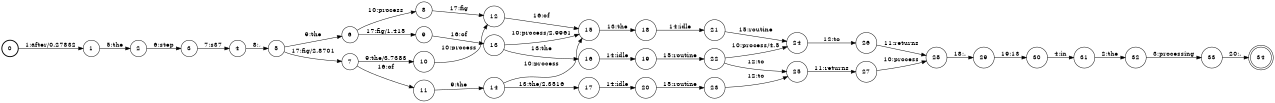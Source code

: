 digraph FST {
rankdir = LR;
size = "8.5,11";
label = "";
center = 1;
orientation = Portrait;
ranksep = "0.4";
nodesep = "0.25";
0 [label = "0", shape = circle, style = bold, fontsize = 14]
	0 -> 1 [label = "1:after/0.27832", fontsize = 14];
1 [label = "1", shape = circle, style = solid, fontsize = 14]
	1 -> 2 [label = "5:the", fontsize = 14];
2 [label = "2", shape = circle, style = solid, fontsize = 14]
	2 -> 3 [label = "6:step", fontsize = 14];
3 [label = "3", shape = circle, style = solid, fontsize = 14]
	3 -> 4 [label = "7:s37", fontsize = 14];
4 [label = "4", shape = circle, style = solid, fontsize = 14]
	4 -> 5 [label = "8:,", fontsize = 14];
5 [label = "5", shape = circle, style = solid, fontsize = 14]
	5 -> 6 [label = "9:the", fontsize = 14];
	5 -> 7 [label = "17:fig/2.8701", fontsize = 14];
6 [label = "6", shape = circle, style = solid, fontsize = 14]
	6 -> 8 [label = "10:process", fontsize = 14];
	6 -> 9 [label = "17:fig/1.415", fontsize = 14];
7 [label = "7", shape = circle, style = solid, fontsize = 14]
	7 -> 10 [label = "9:the/3.7383", fontsize = 14];
	7 -> 11 [label = "16:of", fontsize = 14];
8 [label = "8", shape = circle, style = solid, fontsize = 14]
	8 -> 12 [label = "17:fig", fontsize = 14];
9 [label = "9", shape = circle, style = solid, fontsize = 14]
	9 -> 13 [label = "16:of", fontsize = 14];
10 [label = "10", shape = circle, style = solid, fontsize = 14]
	10 -> 12 [label = "10:process", fontsize = 14];
11 [label = "11", shape = circle, style = solid, fontsize = 14]
	11 -> 14 [label = "9:the", fontsize = 14];
12 [label = "12", shape = circle, style = solid, fontsize = 14]
	12 -> 15 [label = "16:of", fontsize = 14];
13 [label = "13", shape = circle, style = solid, fontsize = 14]
	13 -> 16 [label = "13:the", fontsize = 14];
	13 -> 15 [label = "10:process/2.9961", fontsize = 14];
14 [label = "14", shape = circle, style = solid, fontsize = 14]
	14 -> 17 [label = "13:the/2.3516", fontsize = 14];
	14 -> 15 [label = "10:process", fontsize = 14];
15 [label = "15", shape = circle, style = solid, fontsize = 14]
	15 -> 18 [label = "13:the", fontsize = 14];
16 [label = "16", shape = circle, style = solid, fontsize = 14]
	16 -> 19 [label = "14:idle", fontsize = 14];
17 [label = "17", shape = circle, style = solid, fontsize = 14]
	17 -> 20 [label = "14:idle", fontsize = 14];
18 [label = "18", shape = circle, style = solid, fontsize = 14]
	18 -> 21 [label = "14:idle", fontsize = 14];
19 [label = "19", shape = circle, style = solid, fontsize = 14]
	19 -> 22 [label = "15:routine", fontsize = 14];
20 [label = "20", shape = circle, style = solid, fontsize = 14]
	20 -> 23 [label = "15:routine", fontsize = 14];
21 [label = "21", shape = circle, style = solid, fontsize = 14]
	21 -> 24 [label = "15:routine", fontsize = 14];
22 [label = "22", shape = circle, style = solid, fontsize = 14]
	22 -> 24 [label = "10:process/4.5", fontsize = 14];
	22 -> 25 [label = "12:to", fontsize = 14];
23 [label = "23", shape = circle, style = solid, fontsize = 14]
	23 -> 25 [label = "12:to", fontsize = 14];
24 [label = "24", shape = circle, style = solid, fontsize = 14]
	24 -> 26 [label = "12:to", fontsize = 14];
25 [label = "25", shape = circle, style = solid, fontsize = 14]
	25 -> 27 [label = "11:returns", fontsize = 14];
26 [label = "26", shape = circle, style = solid, fontsize = 14]
	26 -> 28 [label = "11:returns", fontsize = 14];
27 [label = "27", shape = circle, style = solid, fontsize = 14]
	27 -> 28 [label = "10:process", fontsize = 14];
28 [label = "28", shape = circle, style = solid, fontsize = 14]
	28 -> 29 [label = "18:.", fontsize = 14];
29 [label = "29", shape = circle, style = solid, fontsize = 14]
	29 -> 30 [label = "19:13", fontsize = 14];
30 [label = "30", shape = circle, style = solid, fontsize = 14]
	30 -> 31 [label = "4:in", fontsize = 14];
31 [label = "31", shape = circle, style = solid, fontsize = 14]
	31 -> 32 [label = "2:the", fontsize = 14];
32 [label = "32", shape = circle, style = solid, fontsize = 14]
	32 -> 33 [label = "3:processing", fontsize = 14];
33 [label = "33", shape = circle, style = solid, fontsize = 14]
	33 -> 34 [label = "20:.", fontsize = 14];
34 [label = "34", shape = doublecircle, style = solid, fontsize = 14]
}

